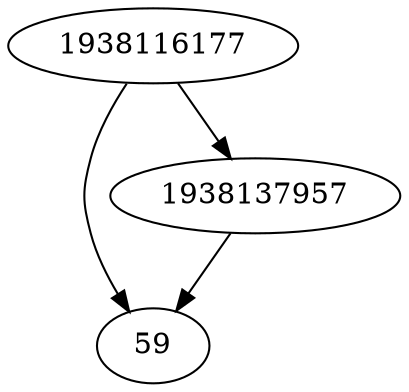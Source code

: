 strict digraph  {
1938116177;
59;
1938137957;
1938116177 -> 59;
1938116177 -> 1938137957;
1938137957 -> 59;
}
